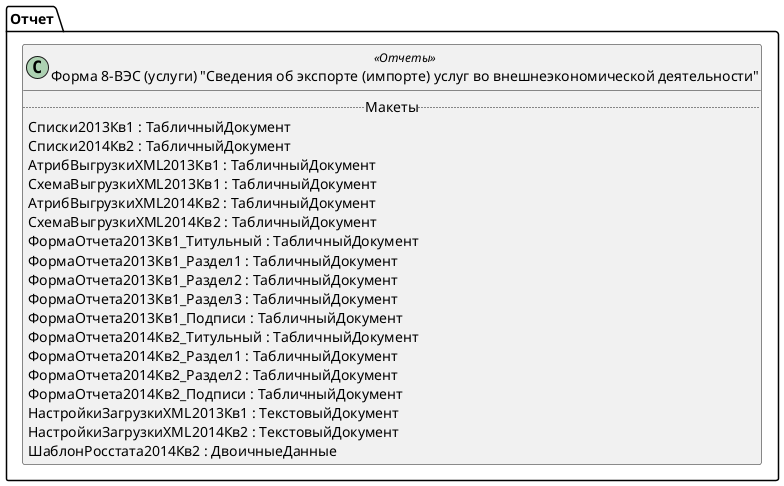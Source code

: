 ﻿@startuml РегламентированныйОтчетСтатистикаФорма8ВЭСуслуги
'!include templates.wsd
'..\include templates.wsd
class Отчет.РегламентированныйОтчетСтатистикаФорма8ВЭСуслуги as "Форма 8-ВЭС (услуги) "Сведения об экспорте (импорте) услуг во внешнеэкономической деятельности"" <<Отчеты>>
{
..Макеты..
Списки2013Кв1 : ТабличныйДокумент
Списки2014Кв2 : ТабличныйДокумент
АтрибВыгрузкиXML2013Кв1 : ТабличныйДокумент
СхемаВыгрузкиXML2013Кв1 : ТабличныйДокумент
АтрибВыгрузкиXML2014Кв2 : ТабличныйДокумент
СхемаВыгрузкиXML2014Кв2 : ТабличныйДокумент
ФормаОтчета2013Кв1_Титульный : ТабличныйДокумент
ФормаОтчета2013Кв1_Раздел1 : ТабличныйДокумент
ФормаОтчета2013Кв1_Раздел2 : ТабличныйДокумент
ФормаОтчета2013Кв1_Раздел3 : ТабличныйДокумент
ФормаОтчета2013Кв1_Подписи : ТабличныйДокумент
ФормаОтчета2014Кв2_Титульный : ТабличныйДокумент
ФормаОтчета2014Кв2_Раздел1 : ТабличныйДокумент
ФормаОтчета2014Кв2_Раздел2 : ТабличныйДокумент
ФормаОтчета2014Кв2_Подписи : ТабличныйДокумент
НастройкиЗагрузкиXML2013Кв1 : ТекстовыйДокумент
НастройкиЗагрузкиXML2014Кв2 : ТекстовыйДокумент
ШаблонРосстата2014Кв2 : ДвоичныеДанные
}
@enduml
